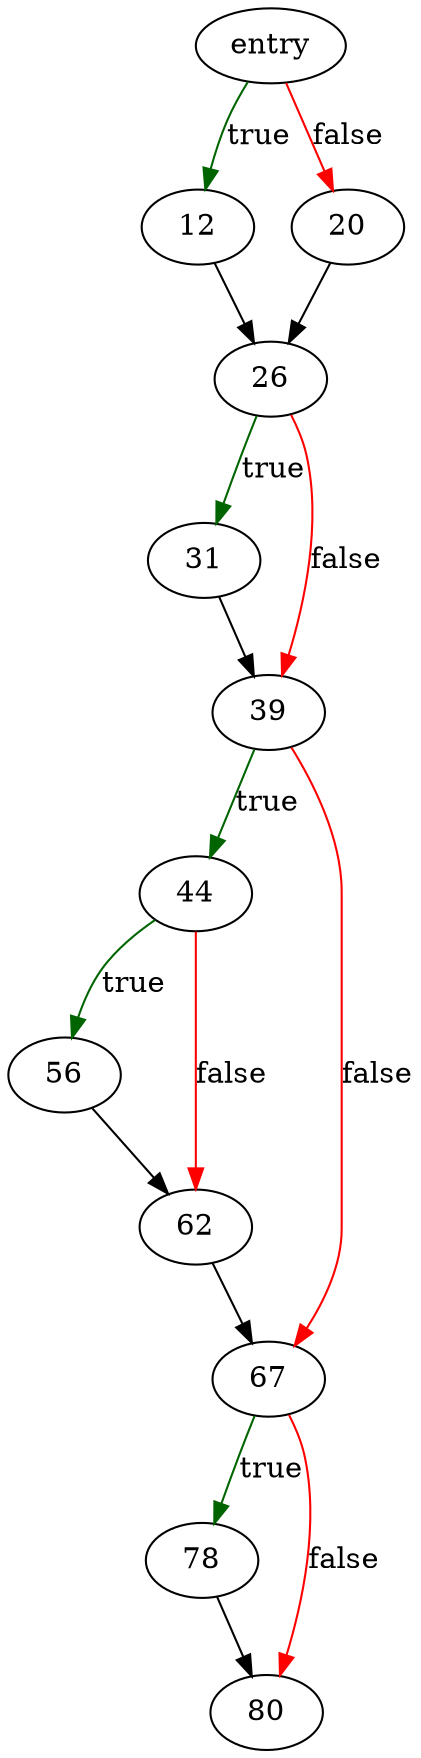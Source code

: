 digraph "removeElementGivenHash" {
	// Node definitions.
	3 [label=entry];
	12;
	20;
	26;
	31;
	39;
	44;
	56;
	62;
	67;
	78;
	80;

	// Edge definitions.
	3 -> 12 [
		color=darkgreen
		label=true
	];
	3 -> 20 [
		color=red
		label=false
	];
	12 -> 26;
	20 -> 26;
	26 -> 31 [
		color=darkgreen
		label=true
	];
	26 -> 39 [
		color=red
		label=false
	];
	31 -> 39;
	39 -> 44 [
		color=darkgreen
		label=true
	];
	39 -> 67 [
		color=red
		label=false
	];
	44 -> 56 [
		color=darkgreen
		label=true
	];
	44 -> 62 [
		color=red
		label=false
	];
	56 -> 62;
	62 -> 67;
	67 -> 78 [
		color=darkgreen
		label=true
	];
	67 -> 80 [
		color=red
		label=false
	];
	78 -> 80;
}